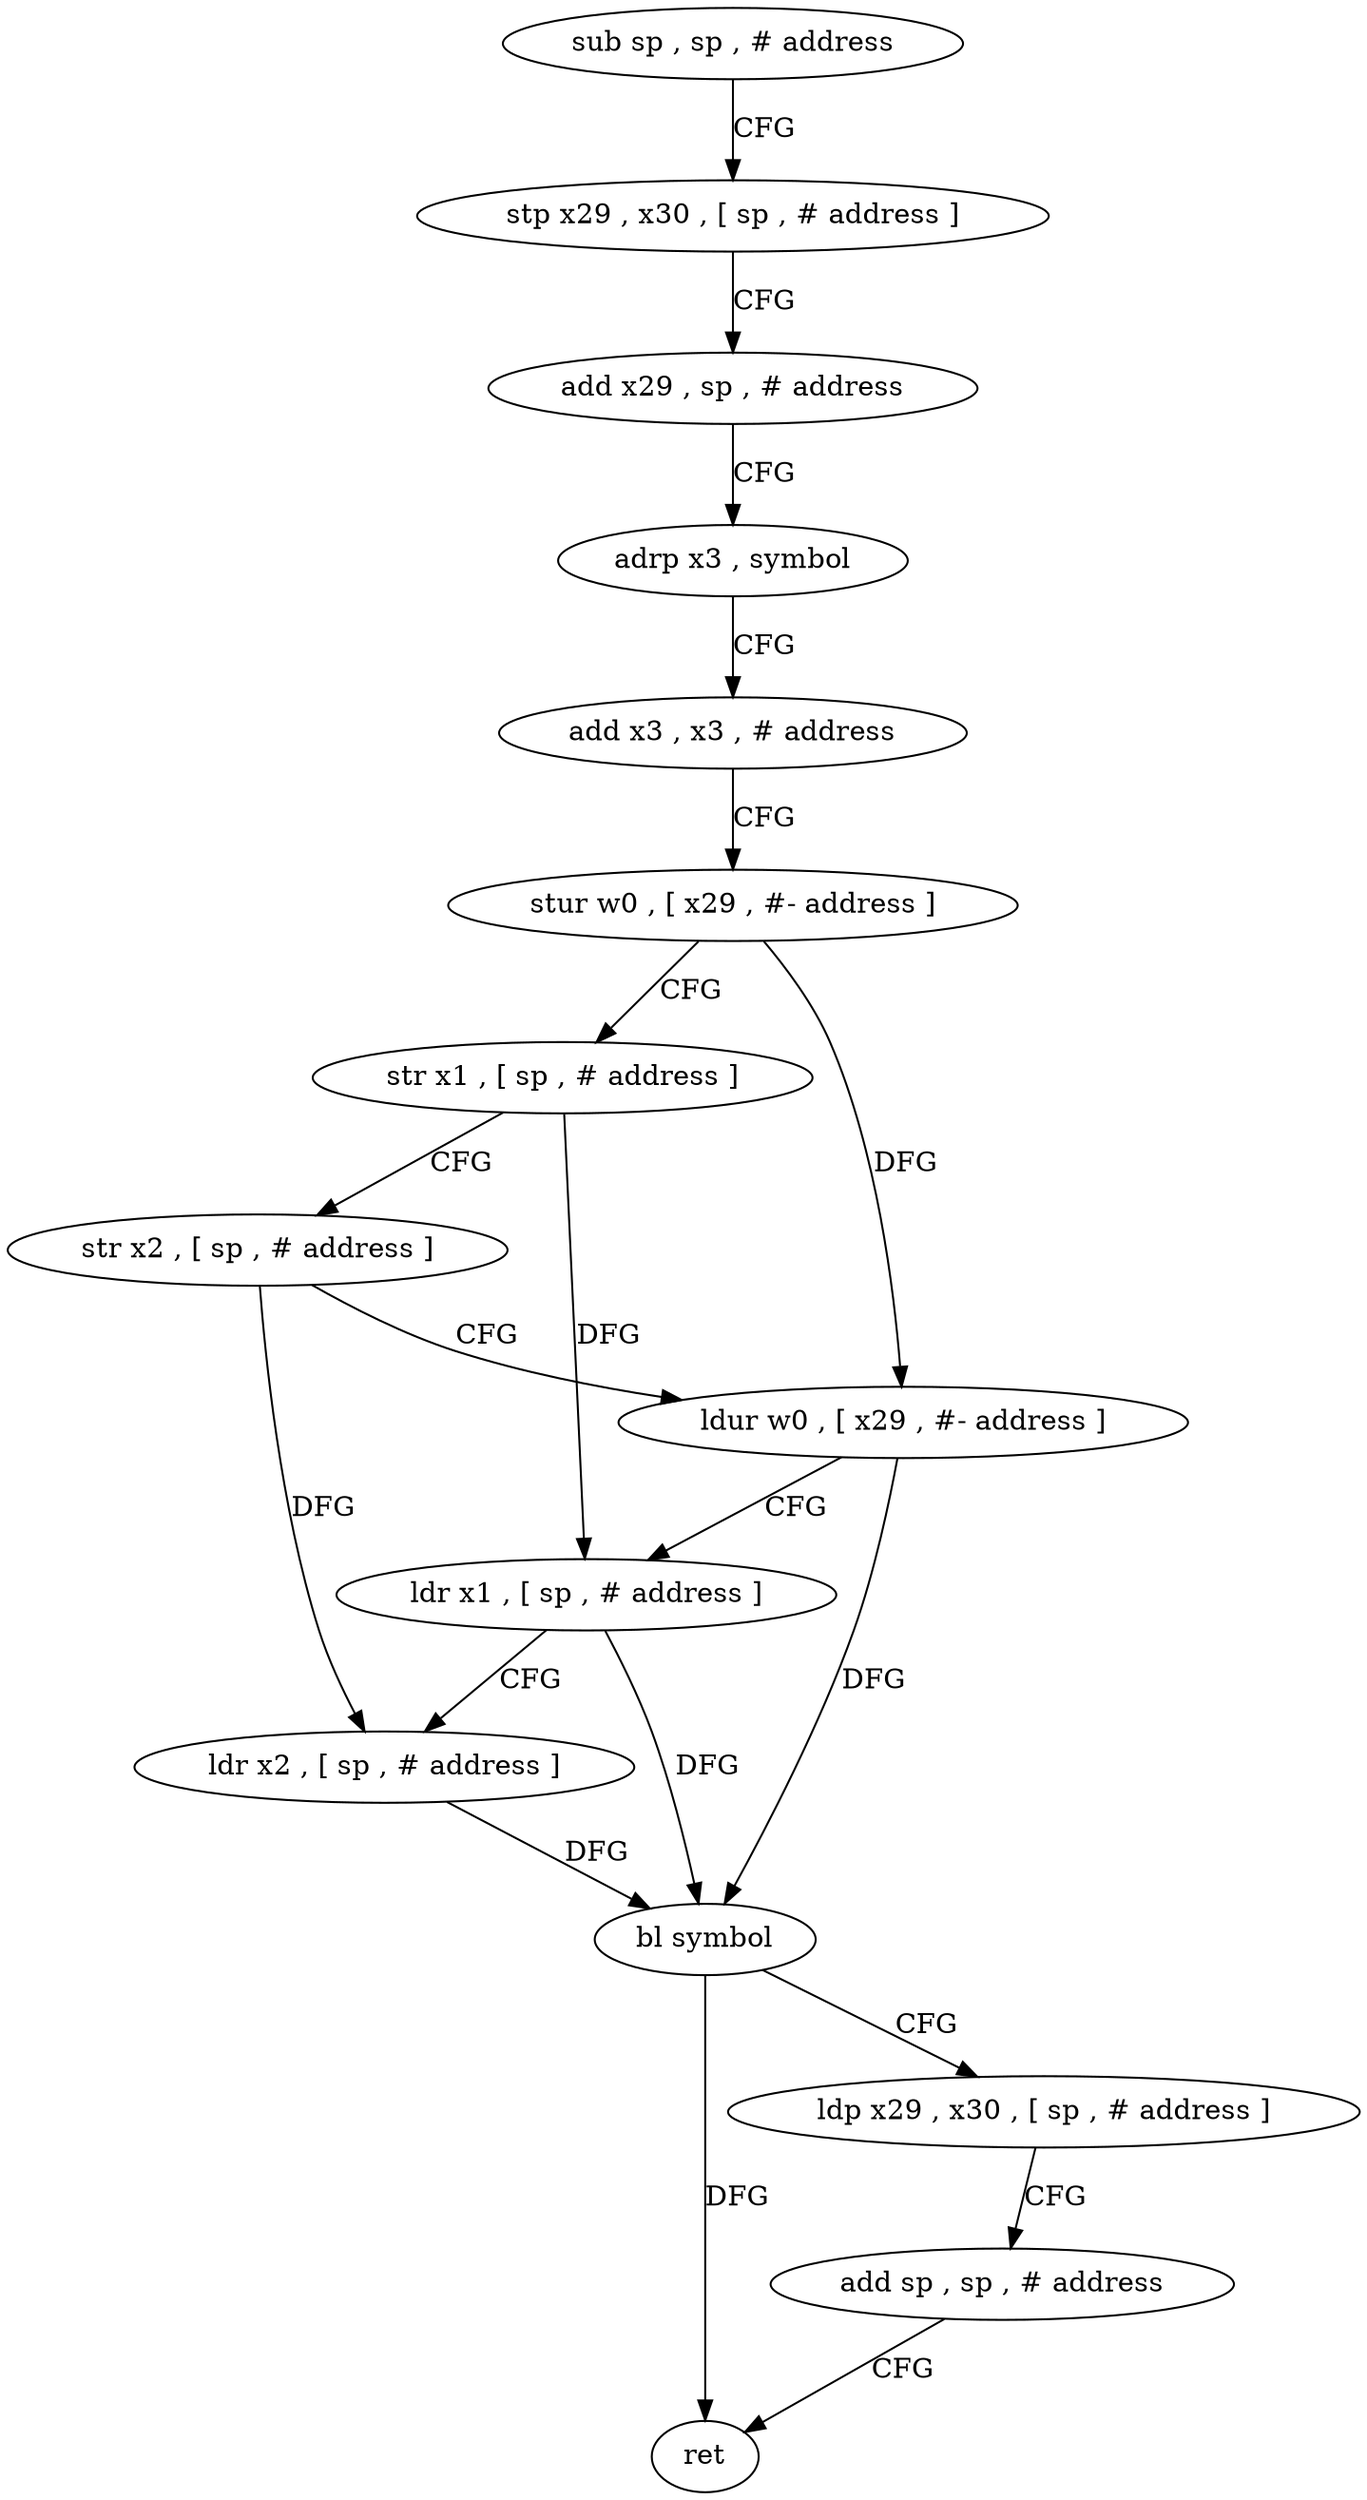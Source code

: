 digraph "func" {
"4221112" [label = "sub sp , sp , # address" ]
"4221116" [label = "stp x29 , x30 , [ sp , # address ]" ]
"4221120" [label = "add x29 , sp , # address" ]
"4221124" [label = "adrp x3 , symbol" ]
"4221128" [label = "add x3 , x3 , # address" ]
"4221132" [label = "stur w0 , [ x29 , #- address ]" ]
"4221136" [label = "str x1 , [ sp , # address ]" ]
"4221140" [label = "str x2 , [ sp , # address ]" ]
"4221144" [label = "ldur w0 , [ x29 , #- address ]" ]
"4221148" [label = "ldr x1 , [ sp , # address ]" ]
"4221152" [label = "ldr x2 , [ sp , # address ]" ]
"4221156" [label = "bl symbol" ]
"4221160" [label = "ldp x29 , x30 , [ sp , # address ]" ]
"4221164" [label = "add sp , sp , # address" ]
"4221168" [label = "ret" ]
"4221112" -> "4221116" [ label = "CFG" ]
"4221116" -> "4221120" [ label = "CFG" ]
"4221120" -> "4221124" [ label = "CFG" ]
"4221124" -> "4221128" [ label = "CFG" ]
"4221128" -> "4221132" [ label = "CFG" ]
"4221132" -> "4221136" [ label = "CFG" ]
"4221132" -> "4221144" [ label = "DFG" ]
"4221136" -> "4221140" [ label = "CFG" ]
"4221136" -> "4221148" [ label = "DFG" ]
"4221140" -> "4221144" [ label = "CFG" ]
"4221140" -> "4221152" [ label = "DFG" ]
"4221144" -> "4221148" [ label = "CFG" ]
"4221144" -> "4221156" [ label = "DFG" ]
"4221148" -> "4221152" [ label = "CFG" ]
"4221148" -> "4221156" [ label = "DFG" ]
"4221152" -> "4221156" [ label = "DFG" ]
"4221156" -> "4221160" [ label = "CFG" ]
"4221156" -> "4221168" [ label = "DFG" ]
"4221160" -> "4221164" [ label = "CFG" ]
"4221164" -> "4221168" [ label = "CFG" ]
}
